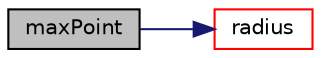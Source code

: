 digraph "maxPoint"
{
 // LATEX_PDF_SIZE
  edge [fontname="Helvetica",fontsize="10",labelfontname="Helvetica",labelfontsize="10"];
  node [fontname="Helvetica",fontsize="10",shape=record];
  rankdir="LR";
  Node1 [label="maxPoint",height=0.2,width=0.4,color="black", fillcolor="grey75", style="filled", fontcolor="black",tooltip=" "];
  Node1 -> Node2 [color="midnightblue",fontsize="10",style="solid",fontname="Helvetica"];
  Node2 [label="radius",height=0.2,width=0.4,color="red", fillcolor="white", style="filled",URL="$classpFlow_1_1sphere.html#a4611c0bbd5b552873706e6d361f8b43f",tooltip=" "];
}
